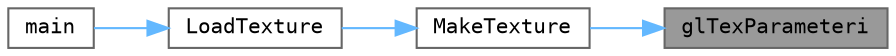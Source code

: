 digraph "glTexParameteri"
{
 // LATEX_PDF_SIZE
  bgcolor="transparent";
  edge [fontname=Terminal,fontsize=10,labelfontname=Helvetica,labelfontsize=10];
  node [fontname=Terminal,fontsize=10,shape=box,height=0.2,width=0.4];
  rankdir="RL";
  Node1 [label="glTexParameteri",height=0.2,width=0.4,color="gray40", fillcolor="grey60", style="filled", fontcolor="black",tooltip=" "];
  Node1 -> Node2 [dir="back",color="steelblue1",style="solid"];
  Node2 [label="MakeTexture",height=0.2,width=0.4,color="grey40", fillcolor="white", style="filled",URL="$_renderer_8cpp.html#a4200fd24c96e771a51d8cb0caeb20cb3",tooltip="Builds a texture"];
  Node2 -> Node3 [dir="back",color="steelblue1",style="solid"];
  Node3 [label="LoadTexture",height=0.2,width=0.4,color="grey40", fillcolor="white", style="filled",URL="$_renderer_8cpp.html#aed1bb04bfe2f3e43871bb89c730b188b",tooltip="Loads a texture from file"];
  Node3 -> Node4 [dir="back",color="steelblue1",style="solid"];
  Node4 [label="main",height=0.2,width=0.4,color="grey40", fillcolor="white", style="filled",URL="$main_8cpp.html#ae66f6b31b5ad750f1fe042a706a4e3d4",tooltip=" "];
}
